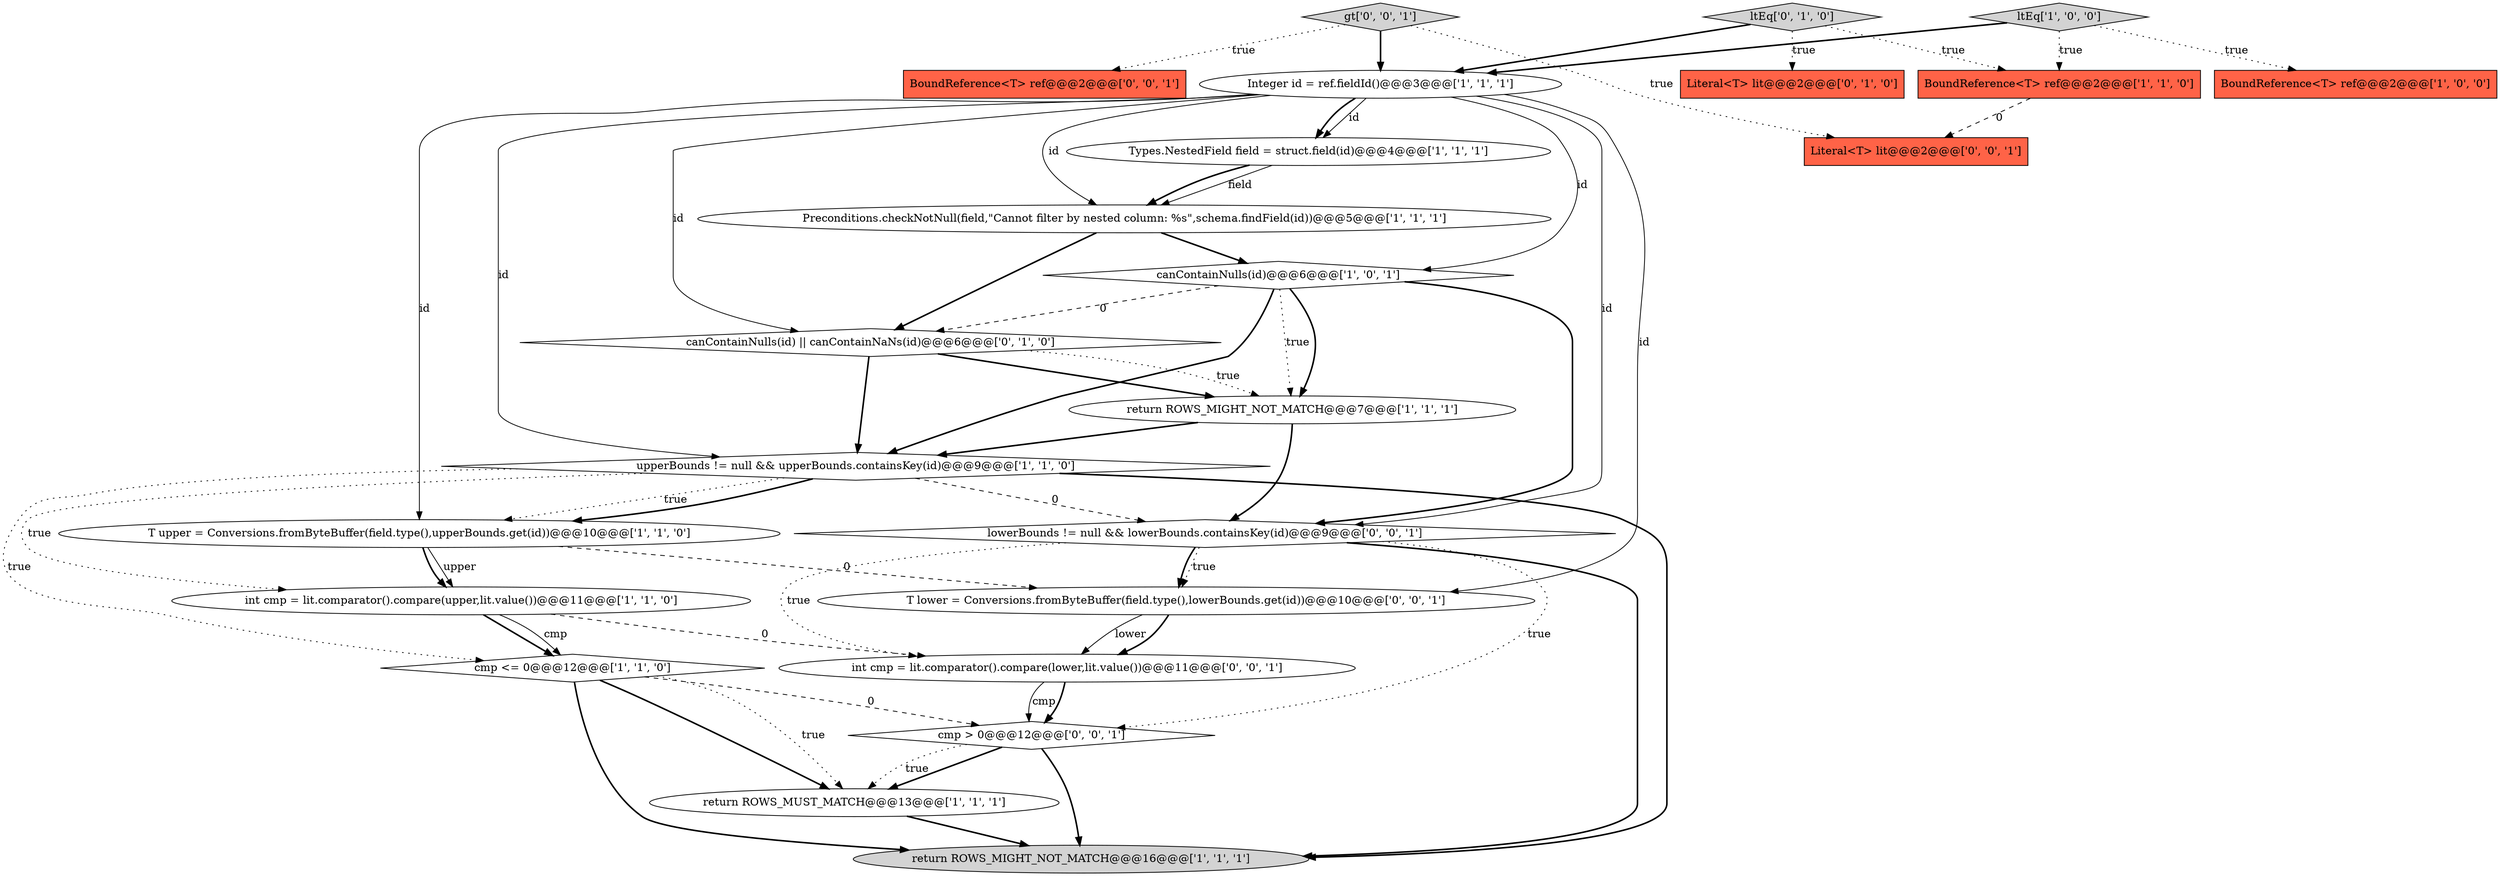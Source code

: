 digraph {
5 [style = filled, label = "canContainNulls(id)@@@6@@@['1', '0', '1']", fillcolor = white, shape = diamond image = "AAA0AAABBB1BBB"];
18 [style = filled, label = "gt['0', '0', '1']", fillcolor = lightgray, shape = diamond image = "AAA0AAABBB3BBB"];
16 [style = filled, label = "canContainNulls(id) || canContainNaNs(id)@@@6@@@['0', '1', '0']", fillcolor = white, shape = diamond image = "AAA1AAABBB2BBB"];
1 [style = filled, label = "Types.NestedField field = struct.field(id)@@@4@@@['1', '1', '1']", fillcolor = white, shape = ellipse image = "AAA0AAABBB1BBB"];
10 [style = filled, label = "T upper = Conversions.fromByteBuffer(field.type(),upperBounds.get(id))@@@10@@@['1', '1', '0']", fillcolor = white, shape = ellipse image = "AAA0AAABBB1BBB"];
3 [style = filled, label = "return ROWS_MIGHT_NOT_MATCH@@@16@@@['1', '1', '1']", fillcolor = lightgray, shape = ellipse image = "AAA0AAABBB1BBB"];
4 [style = filled, label = "Preconditions.checkNotNull(field,\"Cannot filter by nested column: %s\",schema.findField(id))@@@5@@@['1', '1', '1']", fillcolor = white, shape = ellipse image = "AAA0AAABBB1BBB"];
7 [style = filled, label = "cmp <= 0@@@12@@@['1', '1', '0']", fillcolor = white, shape = diamond image = "AAA0AAABBB1BBB"];
15 [style = filled, label = "ltEq['0', '1', '0']", fillcolor = lightgray, shape = diamond image = "AAA0AAABBB2BBB"];
6 [style = filled, label = "BoundReference<T> ref@@@2@@@['1', '1', '0']", fillcolor = tomato, shape = box image = "AAA0AAABBB1BBB"];
22 [style = filled, label = "cmp > 0@@@12@@@['0', '0', '1']", fillcolor = white, shape = diamond image = "AAA0AAABBB3BBB"];
2 [style = filled, label = "BoundReference<T> ref@@@2@@@['1', '0', '0']", fillcolor = tomato, shape = box image = "AAA0AAABBB1BBB"];
0 [style = filled, label = "Integer id = ref.fieldId()@@@3@@@['1', '1', '1']", fillcolor = white, shape = ellipse image = "AAA0AAABBB1BBB"];
20 [style = filled, label = "lowerBounds != null && lowerBounds.containsKey(id)@@@9@@@['0', '0', '1']", fillcolor = white, shape = diamond image = "AAA0AAABBB3BBB"];
13 [style = filled, label = "return ROWS_MIGHT_NOT_MATCH@@@7@@@['1', '1', '1']", fillcolor = white, shape = ellipse image = "AAA0AAABBB1BBB"];
14 [style = filled, label = "Literal<T> lit@@@2@@@['0', '1', '0']", fillcolor = tomato, shape = box image = "AAA0AAABBB2BBB"];
9 [style = filled, label = "upperBounds != null && upperBounds.containsKey(id)@@@9@@@['1', '1', '0']", fillcolor = white, shape = diamond image = "AAA0AAABBB1BBB"];
8 [style = filled, label = "ltEq['1', '0', '0']", fillcolor = lightgray, shape = diamond image = "AAA0AAABBB1BBB"];
19 [style = filled, label = "BoundReference<T> ref@@@2@@@['0', '0', '1']", fillcolor = tomato, shape = box image = "AAA0AAABBB3BBB"];
17 [style = filled, label = "int cmp = lit.comparator().compare(lower,lit.value())@@@11@@@['0', '0', '1']", fillcolor = white, shape = ellipse image = "AAA0AAABBB3BBB"];
11 [style = filled, label = "int cmp = lit.comparator().compare(upper,lit.value())@@@11@@@['1', '1', '0']", fillcolor = white, shape = ellipse image = "AAA0AAABBB1BBB"];
21 [style = filled, label = "Literal<T> lit@@@2@@@['0', '0', '1']", fillcolor = tomato, shape = box image = "AAA0AAABBB3BBB"];
12 [style = filled, label = "return ROWS_MUST_MATCH@@@13@@@['1', '1', '1']", fillcolor = white, shape = ellipse image = "AAA0AAABBB1BBB"];
23 [style = filled, label = "T lower = Conversions.fromByteBuffer(field.type(),lowerBounds.get(id))@@@10@@@['0', '0', '1']", fillcolor = white, shape = ellipse image = "AAA0AAABBB3BBB"];
20->23 [style = bold, label=""];
5->16 [style = dashed, label="0"];
20->3 [style = bold, label=""];
8->0 [style = bold, label=""];
4->16 [style = bold, label=""];
9->7 [style = dotted, label="true"];
22->3 [style = bold, label=""];
4->5 [style = bold, label=""];
9->11 [style = dotted, label="true"];
9->3 [style = bold, label=""];
7->12 [style = dotted, label="true"];
0->1 [style = solid, label="id"];
1->4 [style = solid, label="field"];
8->6 [style = dotted, label="true"];
17->22 [style = solid, label="cmp"];
5->13 [style = dotted, label="true"];
20->17 [style = dotted, label="true"];
8->2 [style = dotted, label="true"];
10->11 [style = bold, label=""];
16->13 [style = dotted, label="true"];
5->9 [style = bold, label=""];
16->13 [style = bold, label=""];
11->17 [style = dashed, label="0"];
0->20 [style = solid, label="id"];
0->1 [style = bold, label=""];
15->6 [style = dotted, label="true"];
5->13 [style = bold, label=""];
9->10 [style = dotted, label="true"];
20->23 [style = dotted, label="true"];
23->17 [style = solid, label="lower"];
11->7 [style = bold, label=""];
7->3 [style = bold, label=""];
15->0 [style = bold, label=""];
7->12 [style = bold, label=""];
18->21 [style = dotted, label="true"];
7->22 [style = dashed, label="0"];
12->3 [style = bold, label=""];
0->4 [style = solid, label="id"];
5->20 [style = bold, label=""];
20->22 [style = dotted, label="true"];
18->19 [style = dotted, label="true"];
10->11 [style = solid, label="upper"];
9->20 [style = dashed, label="0"];
1->4 [style = bold, label=""];
11->7 [style = solid, label="cmp"];
6->21 [style = dashed, label="0"];
0->16 [style = solid, label="id"];
17->22 [style = bold, label=""];
13->9 [style = bold, label=""];
13->20 [style = bold, label=""];
0->9 [style = solid, label="id"];
22->12 [style = bold, label=""];
15->14 [style = dotted, label="true"];
22->12 [style = dotted, label="true"];
0->23 [style = solid, label="id"];
23->17 [style = bold, label=""];
18->0 [style = bold, label=""];
10->23 [style = dashed, label="0"];
9->10 [style = bold, label=""];
0->5 [style = solid, label="id"];
16->9 [style = bold, label=""];
0->10 [style = solid, label="id"];
}
